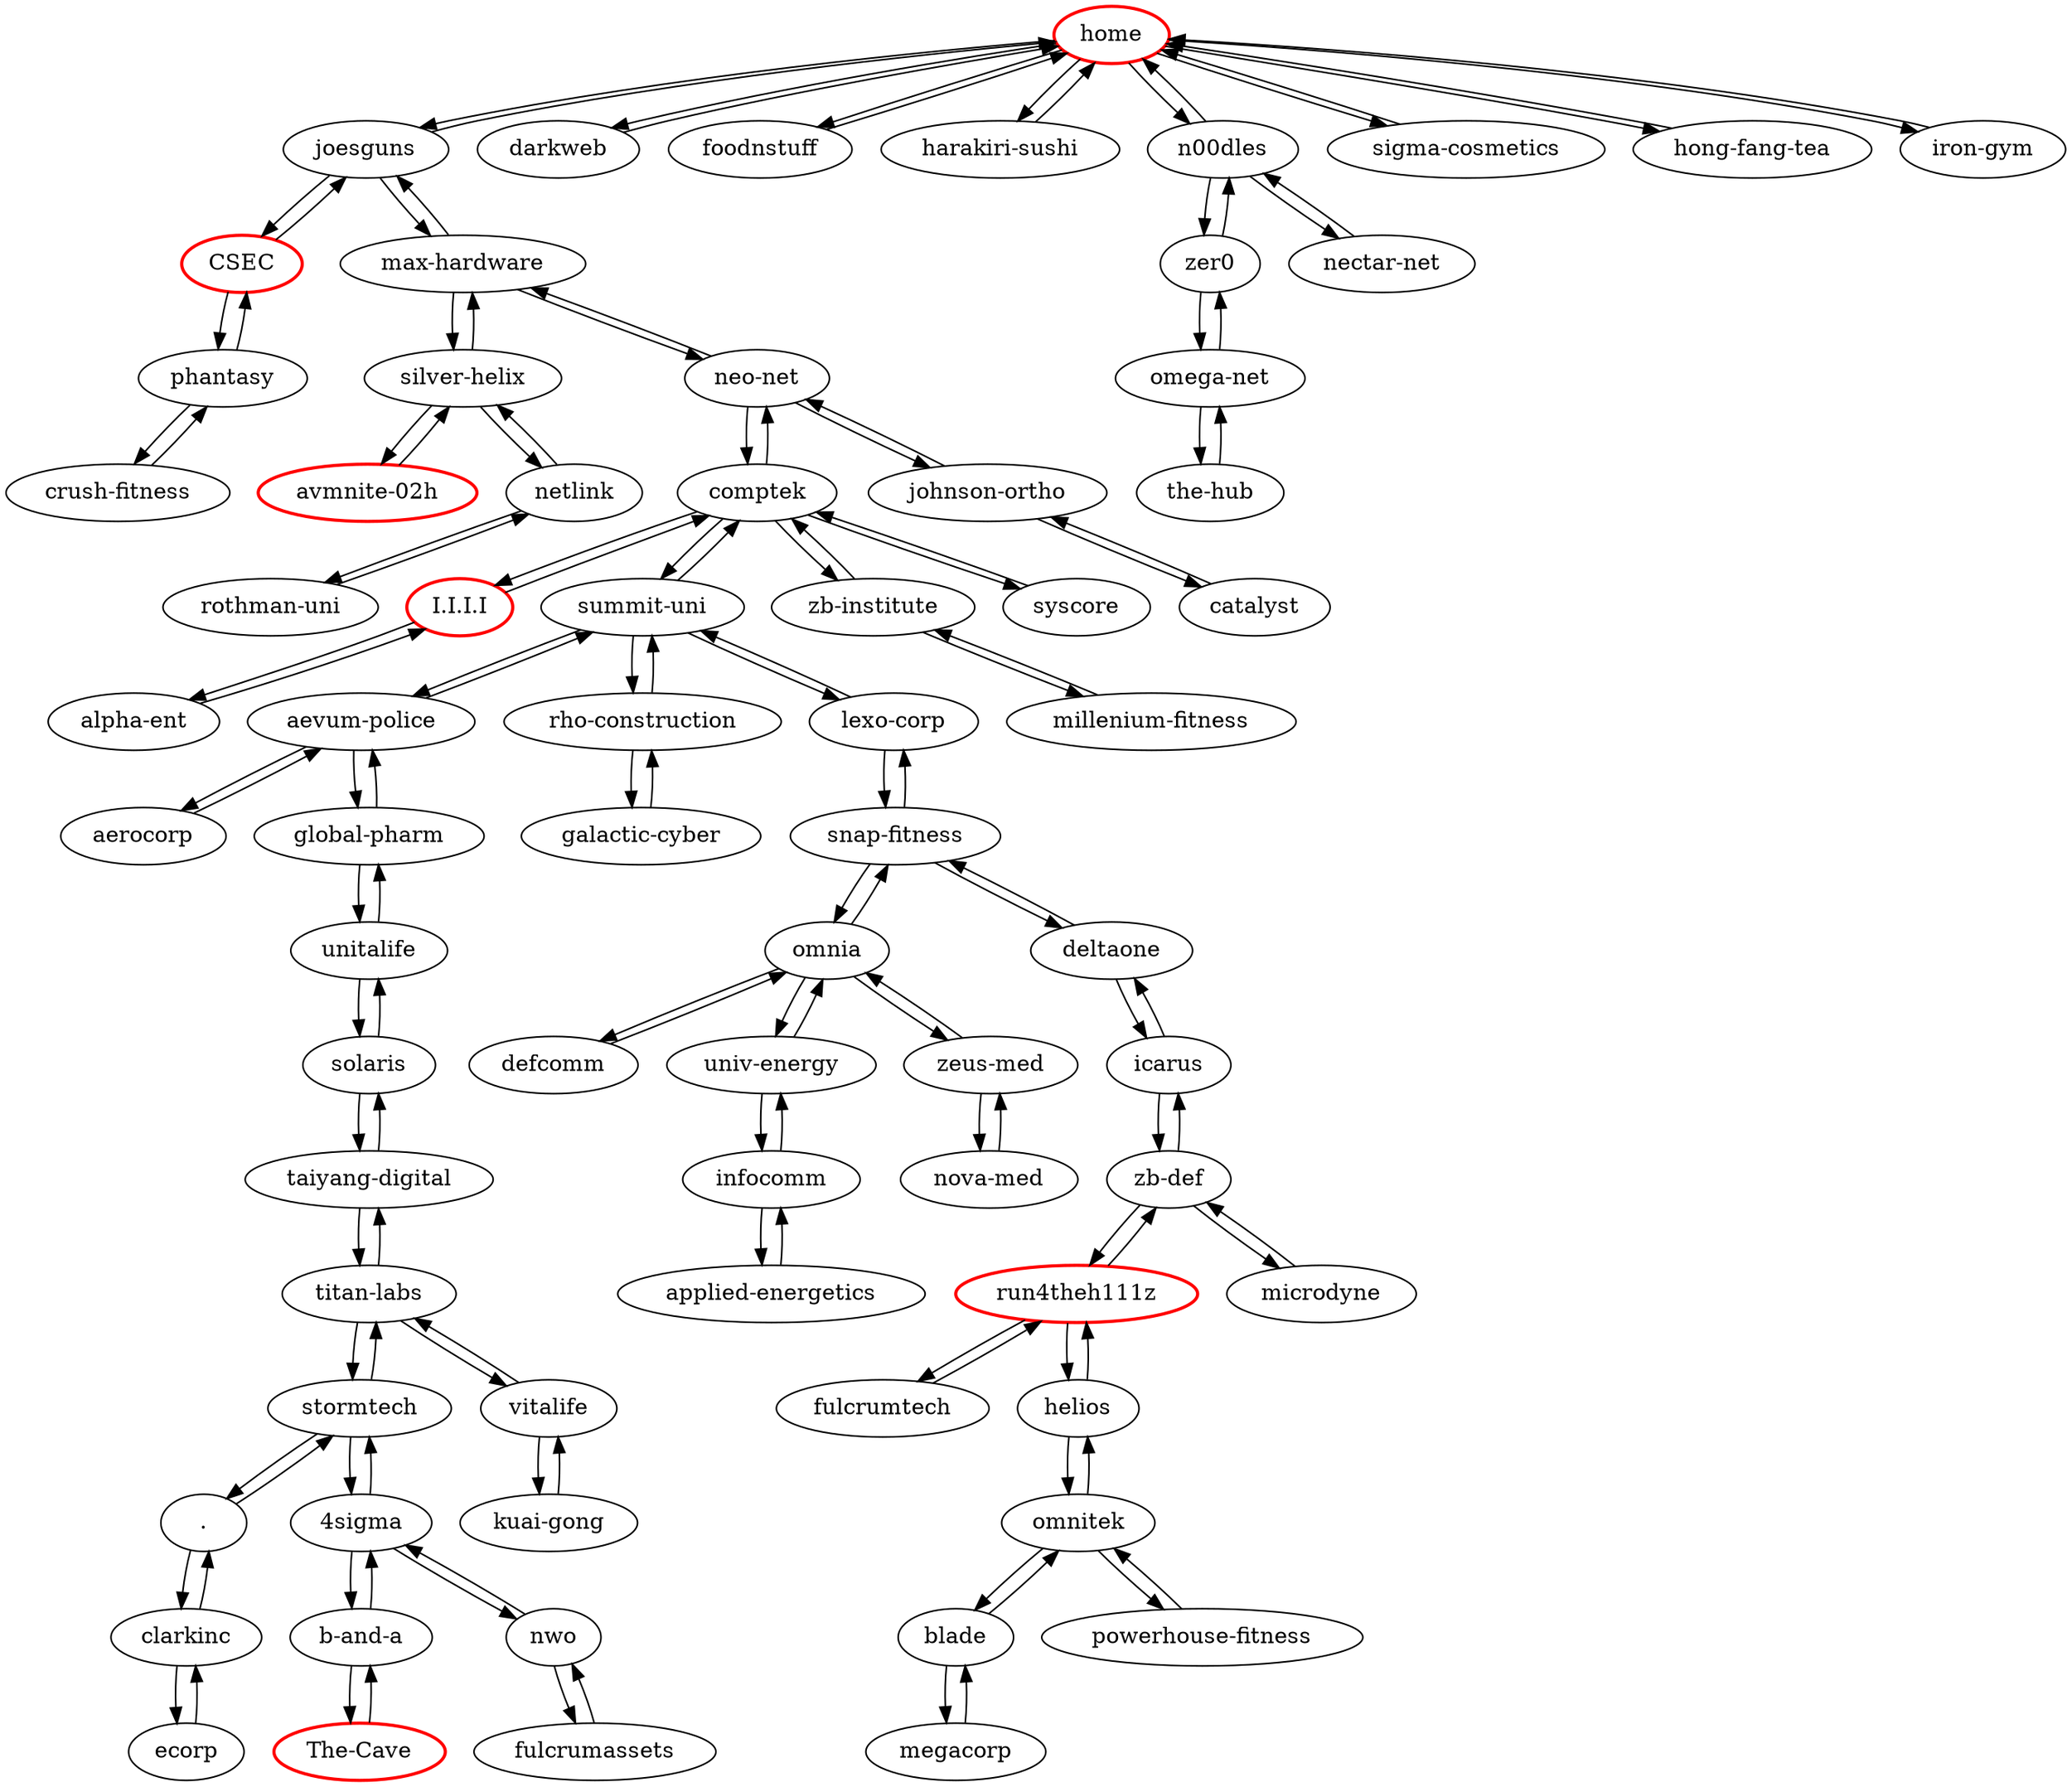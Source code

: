 digraph bitburner {
  "home", "I.I.I.I", "CSEC", "avmnite-02h", "run4theh111z", "The-Cave" [style=bold; color=red]

"stormtech" -> "."

"clarkinc" -> "."

"stormtech" -> "4sigma"

"b-and-a" -> "4sigma"

"nwo" -> "4sigma"

"joesguns" -> "CSEC"

"phantasy" -> "CSEC"

"comptek" -> "I.I.I.I"

"alpha-ent" -> "I.I.I.I"

"b-and-a" -> "The-Cave"

"aevum-police" -> "aerocorp"

"summit-uni" -> "aevum-police"

"aerocorp" -> "aevum-police"

"global-pharm" -> "aevum-police"

"I.I.I.I" -> "alpha-ent"

"infocomm" -> "applied-energetics"

"silver-helix" -> "avmnite-02h"

"4sigma" -> "b-and-a"

"The-Cave" -> "b-and-a"

"omnitek" -> "blade"

"megacorp" -> "blade"

"johnson-ortho" -> "catalyst"

"." -> "clarkinc"

"ecorp" -> "clarkinc"

"neo-net" -> "comptek"

"zb-institute" -> "comptek"

"summit-uni" -> "comptek"

"syscore" -> "comptek"

"I.I.I.I" -> "comptek"

"phantasy" -> "crush-fitness"

"home" -> "darkweb"

"omnia" -> "defcomm"

"snap-fitness" -> "deltaone"

"icarus" -> "deltaone"

"clarkinc" -> "ecorp"

"home" -> "foodnstuff"

"nwo" -> "fulcrumassets"

"run4theh111z" -> "fulcrumtech"

"rho-construction" -> "galactic-cyber"

"aevum-police" -> "global-pharm"

"unitalife" -> "global-pharm"

"home" -> "harakiri-sushi"

"run4theh111z" -> "helios"

"omnitek" -> "helios"

"n00dles" -> "home"

"foodnstuff" -> "home"

"sigma-cosmetics" -> "home"

"joesguns" -> "home"

"hong-fang-tea" -> "home"

"harakiri-sushi" -> "home"

"iron-gym" -> "home"

"darkweb" -> "home"

"home" -> "hong-fang-tea"

"deltaone" -> "icarus"

"zb-def" -> "icarus"

"univ-energy" -> "infocomm"

"applied-energetics" -> "infocomm"

"home" -> "iron-gym"

"home" -> "joesguns"

"max-hardware" -> "joesguns"

"CSEC" -> "joesguns"

"neo-net" -> "johnson-ortho"

"catalyst" -> "johnson-ortho"

"vitalife" -> "kuai-gong"

"summit-uni" -> "lexo-corp"

"snap-fitness" -> "lexo-corp"

"joesguns" -> "max-hardware"

"neo-net" -> "max-hardware"

"silver-helix" -> "max-hardware"

"blade" -> "megacorp"

"zb-def" -> "microdyne"

"zb-institute" -> "millenium-fitness"

"home" -> "n00dles"

"zer0" -> "n00dles"

"nectar-net" -> "n00dles"

"n00dles" -> "nectar-net"

"max-hardware" -> "neo-net"

"comptek" -> "neo-net"

"johnson-ortho" -> "neo-net"

"silver-helix" -> "netlink"

"rothman-uni" -> "netlink"

"zeus-med" -> "nova-med"

"4sigma" -> "nwo"

"fulcrumassets" -> "nwo"

"zer0" -> "omega-net"

"the-hub" -> "omega-net"

"snap-fitness" -> "omnia"

"defcomm" -> "omnia"

"univ-energy" -> "omnia"

"zeus-med" -> "omnia"

"helios" -> "omnitek"

"blade" -> "omnitek"

"powerhouse-fitness" -> "omnitek"

"CSEC" -> "phantasy"

"crush-fitness" -> "phantasy"

"omnitek" -> "powerhouse-fitness"

"summit-uni" -> "rho-construction"

"galactic-cyber" -> "rho-construction"

"netlink" -> "rothman-uni"

"zb-def" -> "run4theh111z"

"fulcrumtech" -> "run4theh111z"

"helios" -> "run4theh111z"

"home" -> "sigma-cosmetics"

"max-hardware" -> "silver-helix"

"netlink" -> "silver-helix"

"avmnite-02h" -> "silver-helix"

"lexo-corp" -> "snap-fitness"

"omnia" -> "snap-fitness"

"deltaone" -> "snap-fitness"

"unitalife" -> "solaris"

"taiyang-digital" -> "solaris"

"titan-labs" -> "stormtech"

"4sigma" -> "stormtech"

"." -> "stormtech"

"comptek" -> "summit-uni"

"lexo-corp" -> "summit-uni"

"rho-construction" -> "summit-uni"

"aevum-police" -> "summit-uni"

"comptek" -> "syscore"

"solaris" -> "taiyang-digital"

"titan-labs" -> "taiyang-digital"

"omega-net" -> "the-hub"

"taiyang-digital" -> "titan-labs"

"stormtech" -> "titan-labs"

"vitalife" -> "titan-labs"

"global-pharm" -> "unitalife"

"solaris" -> "unitalife"

"omnia" -> "univ-energy"

"infocomm" -> "univ-energy"

"titan-labs" -> "vitalife"

"kuai-gong" -> "vitalife"

"icarus" -> "zb-def"

"microdyne" -> "zb-def"

"run4theh111z" -> "zb-def"

"comptek" -> "zb-institute"

"millenium-fitness" -> "zb-institute"

"n00dles" -> "zer0"

"omega-net" -> "zer0"

"omnia" -> "zeus-med"

"nova-med" -> "zeus-med"
}
